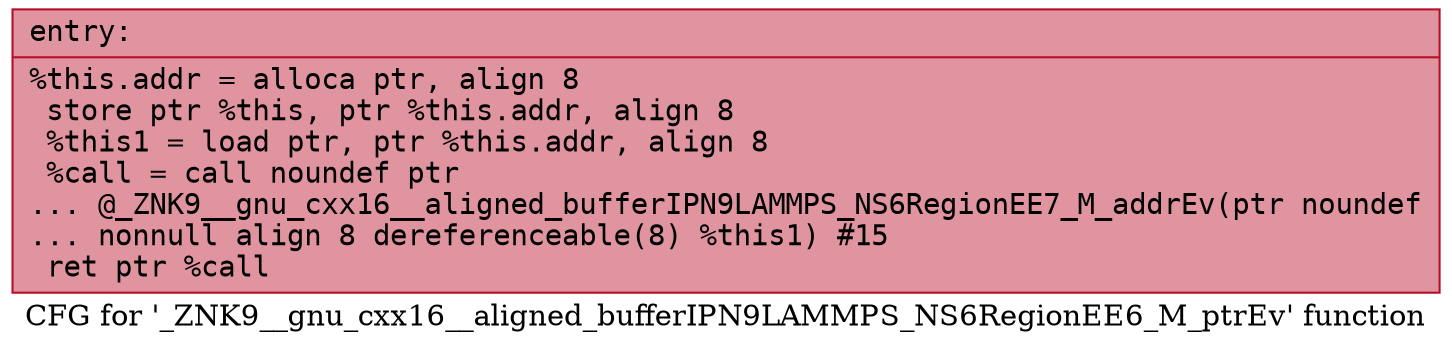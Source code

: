 digraph "CFG for '_ZNK9__gnu_cxx16__aligned_bufferIPN9LAMMPS_NS6RegionEE6_M_ptrEv' function" {
	label="CFG for '_ZNK9__gnu_cxx16__aligned_bufferIPN9LAMMPS_NS6RegionEE6_M_ptrEv' function";

	Node0x561837f4d640 [shape=record,color="#b70d28ff", style=filled, fillcolor="#b70d2870" fontname="Courier",label="{entry:\l|  %this.addr = alloca ptr, align 8\l  store ptr %this, ptr %this.addr, align 8\l  %this1 = load ptr, ptr %this.addr, align 8\l  %call = call noundef ptr\l... @_ZNK9__gnu_cxx16__aligned_bufferIPN9LAMMPS_NS6RegionEE7_M_addrEv(ptr noundef\l... nonnull align 8 dereferenceable(8) %this1) #15\l  ret ptr %call\l}"];
}
